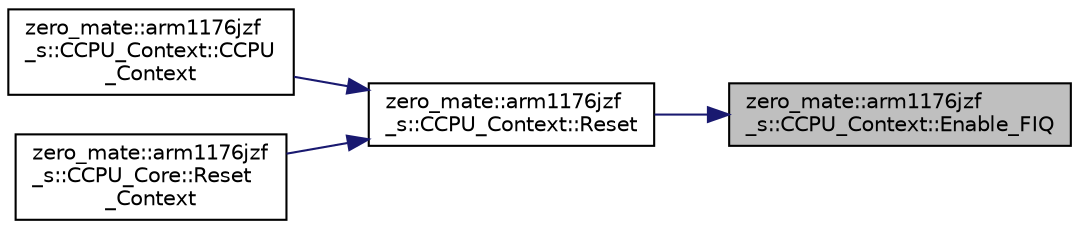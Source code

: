digraph "zero_mate::arm1176jzf_s::CCPU_Context::Enable_FIQ"
{
 // LATEX_PDF_SIZE
  bgcolor="transparent";
  edge [fontname="Helvetica",fontsize="10",labelfontname="Helvetica",labelfontsize="10"];
  node [fontname="Helvetica",fontsize="10",shape=record];
  rankdir="RL";
  Node1 [label="zero_mate::arm1176jzf\l_s::CCPU_Context::Enable_FIQ",height=0.2,width=0.4,color="black", fillcolor="grey75", style="filled", fontcolor="black",tooltip=" "];
  Node1 -> Node2 [dir="back",color="midnightblue",fontsize="10",style="solid",fontname="Helvetica"];
  Node2 [label="zero_mate::arm1176jzf\l_s::CCPU_Context::Reset",height=0.2,width=0.4,color="black",URL="$classzero__mate_1_1arm1176jzf__s_1_1CCPU__Context.html#a286edf7ca93bc920f9896b5b777b4b8b",tooltip=" "];
  Node2 -> Node3 [dir="back",color="midnightblue",fontsize="10",style="solid",fontname="Helvetica"];
  Node3 [label="zero_mate::arm1176jzf\l_s::CCPU_Context::CCPU\l_Context",height=0.2,width=0.4,color="black",URL="$classzero__mate_1_1arm1176jzf__s_1_1CCPU__Context.html#afb2bc49ac16284a27b81cec3322f8898",tooltip=" "];
  Node2 -> Node4 [dir="back",color="midnightblue",fontsize="10",style="solid",fontname="Helvetica"];
  Node4 [label="zero_mate::arm1176jzf\l_s::CCPU_Core::Reset\l_Context",height=0.2,width=0.4,color="black",URL="$classzero__mate_1_1arm1176jzf__s_1_1CCPU__Core.html#acb9dcca2bec495d4424c6183c6ac7064",tooltip="Resets the CPU context."];
}
